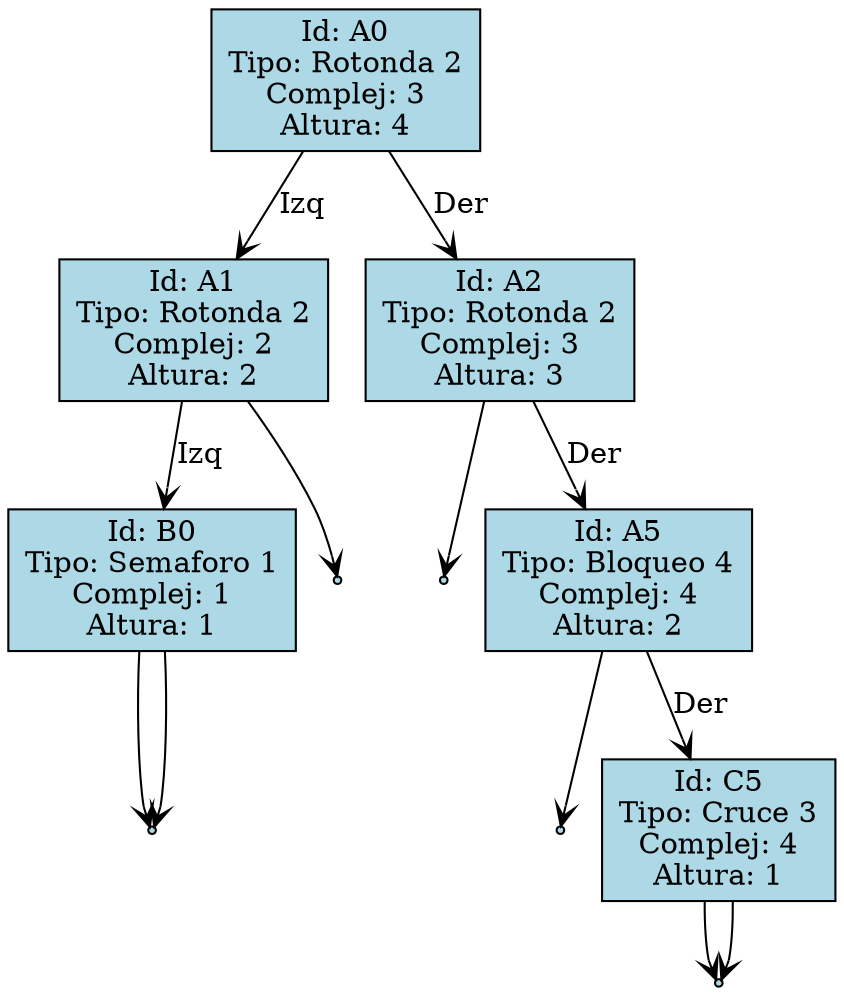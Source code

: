 digraph ArbolAVL {
  node [shape=record, style=filled, fillcolor=lightblue];
  edge [arrowhead=vee];

  A0 [label="Id: A0\nTipo: Rotonda 2\nComplej: 3\nAltura: 4"];
  A0 -> A1 [label="Izq"];
  A1 [label="Id: A1\nTipo: Rotonda 2\nComplej: 2\nAltura: 2"];
  A1 -> B0 [label="Izq"];
  B0 [label="Id: B0\nTipo: Semaforo 1\nComplej: 1\nAltura: 1"];
  nullB0 [shape=point];
  B0 -> nullB0;
  nullB0 [shape=point];
  B0 -> nullB0;
  nullA1 [shape=point];
  A1 -> nullA1;
  A0 -> A2 [label="Der"];
  A2 [label="Id: A2\nTipo: Rotonda 2\nComplej: 3\nAltura: 3"];
  nullA2 [shape=point];
  A2 -> nullA2;
  A2 -> A5 [label="Der"];
  A5 [label="Id: A5\nTipo: Bloqueo 4\nComplej: 4\nAltura: 2"];
  nullA5 [shape=point];
  A5 -> nullA5;
  A5 -> C5 [label="Der"];
  C5 [label="Id: C5\nTipo: Cruce 3\nComplej: 4\nAltura: 1"];
  nullC5 [shape=point];
  C5 -> nullC5;
  nullC5 [shape=point];
  C5 -> nullC5;
}
